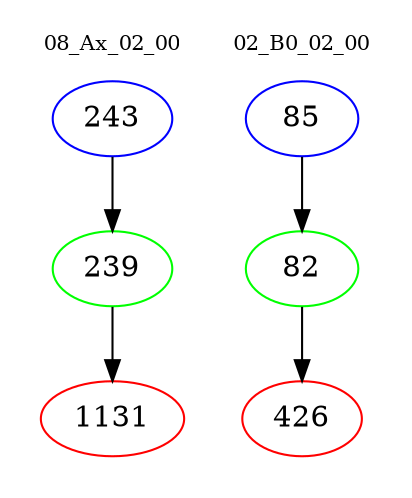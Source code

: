 digraph{
subgraph cluster_0 {
color = white
label = "08_Ax_02_00";
fontsize=10;
T0_243 [label="243", color="blue"]
T0_243 -> T0_239 [color="black"]
T0_239 [label="239", color="green"]
T0_239 -> T0_1131 [color="black"]
T0_1131 [label="1131", color="red"]
}
subgraph cluster_1 {
color = white
label = "02_B0_02_00";
fontsize=10;
T1_85 [label="85", color="blue"]
T1_85 -> T1_82 [color="black"]
T1_82 [label="82", color="green"]
T1_82 -> T1_426 [color="black"]
T1_426 [label="426", color="red"]
}
}
